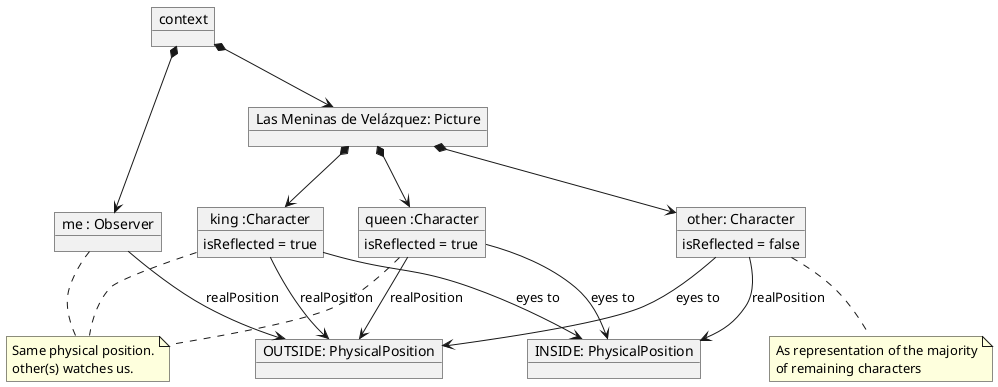 @startuml

object context

object "Las Meninas de Velázquez: Picture" as meninas
object "me : Observer" as me
object "OUTSIDE: PhysicalPosition" as outside
object "INSIDE: PhysicalPosition" as inside
object "king :Character" as king{
    isReflected = true
}
object "queen :Character" as queen{
    isReflected = true
}

object "other: Character" as other{
    isReflected = false
}
note bottom
As representation of the majority
of remaining characters
end note

context *-down-> meninas
context *-down-> me

meninas *-down-> king
meninas *-down-> queen
meninas *-down-> other

king -down-> outside : realPosition
queen -down-> outside : realPosition
me -down-> outside : realPosition

other -down-> inside : realPosition

king -down-> inside : eyes to
queen -down-> inside : eyes to
other -down-> outside : eyes to

note as N1
Same physical position.
other(s) watches us.
end note

me .. N1
king .. N1
queen .. N1

@enduml